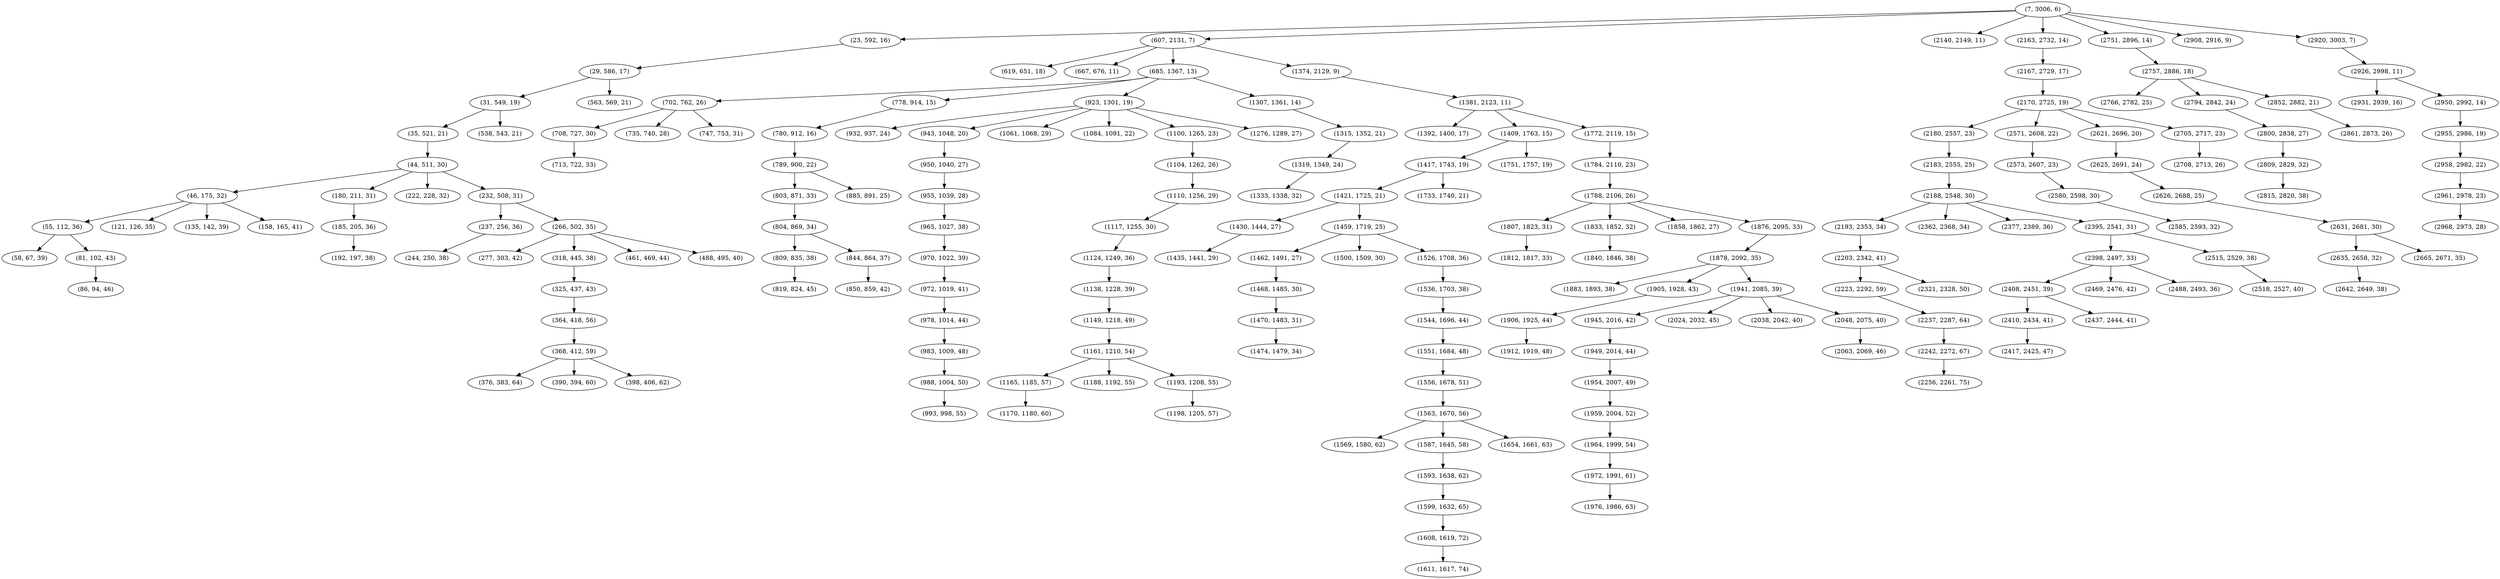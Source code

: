 digraph tree {
    "(7, 3006, 6)";
    "(23, 592, 16)";
    "(29, 586, 17)";
    "(31, 549, 19)";
    "(35, 521, 21)";
    "(44, 511, 30)";
    "(46, 175, 32)";
    "(55, 112, 36)";
    "(58, 67, 39)";
    "(81, 102, 43)";
    "(86, 94, 46)";
    "(121, 126, 35)";
    "(135, 142, 39)";
    "(158, 165, 41)";
    "(180, 211, 31)";
    "(185, 205, 36)";
    "(192, 197, 38)";
    "(222, 228, 32)";
    "(232, 508, 31)";
    "(237, 256, 36)";
    "(244, 250, 38)";
    "(266, 502, 35)";
    "(277, 303, 42)";
    "(318, 445, 38)";
    "(325, 437, 43)";
    "(364, 418, 56)";
    "(368, 412, 59)";
    "(376, 383, 64)";
    "(390, 394, 60)";
    "(398, 406, 62)";
    "(461, 469, 44)";
    "(488, 495, 40)";
    "(538, 543, 21)";
    "(563, 569, 21)";
    "(607, 2131, 7)";
    "(619, 651, 18)";
    "(667, 676, 11)";
    "(685, 1367, 13)";
    "(702, 762, 26)";
    "(708, 727, 30)";
    "(713, 722, 33)";
    "(735, 740, 28)";
    "(747, 753, 31)";
    "(778, 914, 15)";
    "(780, 912, 16)";
    "(789, 900, 22)";
    "(803, 871, 33)";
    "(804, 869, 34)";
    "(809, 835, 38)";
    "(819, 824, 45)";
    "(844, 864, 37)";
    "(850, 859, 42)";
    "(885, 891, 25)";
    "(923, 1301, 19)";
    "(932, 937, 24)";
    "(943, 1048, 20)";
    "(950, 1040, 27)";
    "(955, 1039, 28)";
    "(965, 1027, 38)";
    "(970, 1022, 39)";
    "(972, 1019, 41)";
    "(978, 1014, 44)";
    "(983, 1009, 48)";
    "(988, 1004, 50)";
    "(993, 998, 55)";
    "(1061, 1068, 29)";
    "(1084, 1091, 22)";
    "(1100, 1265, 23)";
    "(1104, 1262, 26)";
    "(1110, 1256, 29)";
    "(1117, 1255, 30)";
    "(1124, 1249, 36)";
    "(1138, 1228, 39)";
    "(1149, 1218, 49)";
    "(1161, 1210, 54)";
    "(1165, 1185, 57)";
    "(1170, 1180, 60)";
    "(1188, 1192, 55)";
    "(1193, 1208, 55)";
    "(1198, 1205, 57)";
    "(1276, 1289, 27)";
    "(1307, 1361, 14)";
    "(1315, 1352, 21)";
    "(1319, 1349, 24)";
    "(1333, 1338, 32)";
    "(1374, 2129, 9)";
    "(1381, 2123, 11)";
    "(1392, 1400, 17)";
    "(1409, 1763, 15)";
    "(1417, 1743, 19)";
    "(1421, 1725, 21)";
    "(1430, 1444, 27)";
    "(1435, 1441, 29)";
    "(1459, 1719, 25)";
    "(1462, 1491, 27)";
    "(1468, 1485, 30)";
    "(1470, 1483, 31)";
    "(1474, 1479, 34)";
    "(1500, 1509, 30)";
    "(1526, 1708, 36)";
    "(1536, 1703, 38)";
    "(1544, 1696, 44)";
    "(1551, 1684, 48)";
    "(1556, 1678, 51)";
    "(1563, 1670, 56)";
    "(1569, 1580, 62)";
    "(1587, 1645, 58)";
    "(1593, 1638, 62)";
    "(1599, 1632, 65)";
    "(1608, 1619, 72)";
    "(1611, 1617, 74)";
    "(1654, 1661, 63)";
    "(1733, 1740, 21)";
    "(1751, 1757, 19)";
    "(1772, 2119, 15)";
    "(1784, 2110, 23)";
    "(1788, 2106, 26)";
    "(1807, 1823, 31)";
    "(1812, 1817, 33)";
    "(1833, 1852, 32)";
    "(1840, 1846, 38)";
    "(1858, 1862, 27)";
    "(1876, 2095, 33)";
    "(1878, 2092, 35)";
    "(1883, 1893, 38)";
    "(1905, 1928, 43)";
    "(1906, 1925, 44)";
    "(1912, 1919, 48)";
    "(1941, 2085, 39)";
    "(1945, 2016, 42)";
    "(1949, 2014, 44)";
    "(1954, 2007, 49)";
    "(1959, 2004, 52)";
    "(1964, 1999, 54)";
    "(1972, 1991, 61)";
    "(1976, 1986, 63)";
    "(2024, 2032, 45)";
    "(2038, 2042, 40)";
    "(2048, 2075, 40)";
    "(2063, 2069, 46)";
    "(2140, 2149, 11)";
    "(2163, 2732, 14)";
    "(2167, 2729, 17)";
    "(2170, 2725, 19)";
    "(2180, 2557, 23)";
    "(2183, 2555, 25)";
    "(2188, 2548, 30)";
    "(2193, 2353, 34)";
    "(2203, 2342, 41)";
    "(2223, 2292, 59)";
    "(2237, 2287, 64)";
    "(2242, 2272, 67)";
    "(2256, 2261, 75)";
    "(2321, 2328, 50)";
    "(2362, 2368, 34)";
    "(2377, 2389, 36)";
    "(2395, 2541, 31)";
    "(2398, 2497, 33)";
    "(2408, 2451, 39)";
    "(2410, 2434, 41)";
    "(2417, 2425, 47)";
    "(2437, 2444, 41)";
    "(2469, 2476, 42)";
    "(2488, 2493, 36)";
    "(2515, 2529, 38)";
    "(2518, 2527, 40)";
    "(2571, 2608, 22)";
    "(2573, 2607, 23)";
    "(2580, 2598, 30)";
    "(2585, 2593, 32)";
    "(2621, 2696, 20)";
    "(2625, 2691, 24)";
    "(2626, 2688, 25)";
    "(2631, 2681, 30)";
    "(2635, 2658, 32)";
    "(2642, 2649, 38)";
    "(2665, 2671, 35)";
    "(2705, 2717, 23)";
    "(2708, 2713, 26)";
    "(2751, 2896, 14)";
    "(2757, 2886, 18)";
    "(2766, 2782, 25)";
    "(2794, 2842, 24)";
    "(2800, 2838, 27)";
    "(2809, 2829, 32)";
    "(2815, 2820, 38)";
    "(2852, 2882, 21)";
    "(2861, 2873, 26)";
    "(2908, 2916, 9)";
    "(2920, 3003, 7)";
    "(2926, 2998, 11)";
    "(2931, 2939, 16)";
    "(2950, 2992, 14)";
    "(2955, 2986, 19)";
    "(2958, 2982, 22)";
    "(2961, 2978, 23)";
    "(2968, 2973, 28)";
    "(7, 3006, 6)" -> "(23, 592, 16)";
    "(7, 3006, 6)" -> "(607, 2131, 7)";
    "(7, 3006, 6)" -> "(2140, 2149, 11)";
    "(7, 3006, 6)" -> "(2163, 2732, 14)";
    "(7, 3006, 6)" -> "(2751, 2896, 14)";
    "(7, 3006, 6)" -> "(2908, 2916, 9)";
    "(7, 3006, 6)" -> "(2920, 3003, 7)";
    "(23, 592, 16)" -> "(29, 586, 17)";
    "(29, 586, 17)" -> "(31, 549, 19)";
    "(29, 586, 17)" -> "(563, 569, 21)";
    "(31, 549, 19)" -> "(35, 521, 21)";
    "(31, 549, 19)" -> "(538, 543, 21)";
    "(35, 521, 21)" -> "(44, 511, 30)";
    "(44, 511, 30)" -> "(46, 175, 32)";
    "(44, 511, 30)" -> "(180, 211, 31)";
    "(44, 511, 30)" -> "(222, 228, 32)";
    "(44, 511, 30)" -> "(232, 508, 31)";
    "(46, 175, 32)" -> "(55, 112, 36)";
    "(46, 175, 32)" -> "(121, 126, 35)";
    "(46, 175, 32)" -> "(135, 142, 39)";
    "(46, 175, 32)" -> "(158, 165, 41)";
    "(55, 112, 36)" -> "(58, 67, 39)";
    "(55, 112, 36)" -> "(81, 102, 43)";
    "(81, 102, 43)" -> "(86, 94, 46)";
    "(180, 211, 31)" -> "(185, 205, 36)";
    "(185, 205, 36)" -> "(192, 197, 38)";
    "(232, 508, 31)" -> "(237, 256, 36)";
    "(232, 508, 31)" -> "(266, 502, 35)";
    "(237, 256, 36)" -> "(244, 250, 38)";
    "(266, 502, 35)" -> "(277, 303, 42)";
    "(266, 502, 35)" -> "(318, 445, 38)";
    "(266, 502, 35)" -> "(461, 469, 44)";
    "(266, 502, 35)" -> "(488, 495, 40)";
    "(318, 445, 38)" -> "(325, 437, 43)";
    "(325, 437, 43)" -> "(364, 418, 56)";
    "(364, 418, 56)" -> "(368, 412, 59)";
    "(368, 412, 59)" -> "(376, 383, 64)";
    "(368, 412, 59)" -> "(390, 394, 60)";
    "(368, 412, 59)" -> "(398, 406, 62)";
    "(607, 2131, 7)" -> "(619, 651, 18)";
    "(607, 2131, 7)" -> "(667, 676, 11)";
    "(607, 2131, 7)" -> "(685, 1367, 13)";
    "(607, 2131, 7)" -> "(1374, 2129, 9)";
    "(685, 1367, 13)" -> "(702, 762, 26)";
    "(685, 1367, 13)" -> "(778, 914, 15)";
    "(685, 1367, 13)" -> "(923, 1301, 19)";
    "(685, 1367, 13)" -> "(1307, 1361, 14)";
    "(702, 762, 26)" -> "(708, 727, 30)";
    "(702, 762, 26)" -> "(735, 740, 28)";
    "(702, 762, 26)" -> "(747, 753, 31)";
    "(708, 727, 30)" -> "(713, 722, 33)";
    "(778, 914, 15)" -> "(780, 912, 16)";
    "(780, 912, 16)" -> "(789, 900, 22)";
    "(789, 900, 22)" -> "(803, 871, 33)";
    "(789, 900, 22)" -> "(885, 891, 25)";
    "(803, 871, 33)" -> "(804, 869, 34)";
    "(804, 869, 34)" -> "(809, 835, 38)";
    "(804, 869, 34)" -> "(844, 864, 37)";
    "(809, 835, 38)" -> "(819, 824, 45)";
    "(844, 864, 37)" -> "(850, 859, 42)";
    "(923, 1301, 19)" -> "(932, 937, 24)";
    "(923, 1301, 19)" -> "(943, 1048, 20)";
    "(923, 1301, 19)" -> "(1061, 1068, 29)";
    "(923, 1301, 19)" -> "(1084, 1091, 22)";
    "(923, 1301, 19)" -> "(1100, 1265, 23)";
    "(923, 1301, 19)" -> "(1276, 1289, 27)";
    "(943, 1048, 20)" -> "(950, 1040, 27)";
    "(950, 1040, 27)" -> "(955, 1039, 28)";
    "(955, 1039, 28)" -> "(965, 1027, 38)";
    "(965, 1027, 38)" -> "(970, 1022, 39)";
    "(970, 1022, 39)" -> "(972, 1019, 41)";
    "(972, 1019, 41)" -> "(978, 1014, 44)";
    "(978, 1014, 44)" -> "(983, 1009, 48)";
    "(983, 1009, 48)" -> "(988, 1004, 50)";
    "(988, 1004, 50)" -> "(993, 998, 55)";
    "(1100, 1265, 23)" -> "(1104, 1262, 26)";
    "(1104, 1262, 26)" -> "(1110, 1256, 29)";
    "(1110, 1256, 29)" -> "(1117, 1255, 30)";
    "(1117, 1255, 30)" -> "(1124, 1249, 36)";
    "(1124, 1249, 36)" -> "(1138, 1228, 39)";
    "(1138, 1228, 39)" -> "(1149, 1218, 49)";
    "(1149, 1218, 49)" -> "(1161, 1210, 54)";
    "(1161, 1210, 54)" -> "(1165, 1185, 57)";
    "(1161, 1210, 54)" -> "(1188, 1192, 55)";
    "(1161, 1210, 54)" -> "(1193, 1208, 55)";
    "(1165, 1185, 57)" -> "(1170, 1180, 60)";
    "(1193, 1208, 55)" -> "(1198, 1205, 57)";
    "(1307, 1361, 14)" -> "(1315, 1352, 21)";
    "(1315, 1352, 21)" -> "(1319, 1349, 24)";
    "(1319, 1349, 24)" -> "(1333, 1338, 32)";
    "(1374, 2129, 9)" -> "(1381, 2123, 11)";
    "(1381, 2123, 11)" -> "(1392, 1400, 17)";
    "(1381, 2123, 11)" -> "(1409, 1763, 15)";
    "(1381, 2123, 11)" -> "(1772, 2119, 15)";
    "(1409, 1763, 15)" -> "(1417, 1743, 19)";
    "(1409, 1763, 15)" -> "(1751, 1757, 19)";
    "(1417, 1743, 19)" -> "(1421, 1725, 21)";
    "(1417, 1743, 19)" -> "(1733, 1740, 21)";
    "(1421, 1725, 21)" -> "(1430, 1444, 27)";
    "(1421, 1725, 21)" -> "(1459, 1719, 25)";
    "(1430, 1444, 27)" -> "(1435, 1441, 29)";
    "(1459, 1719, 25)" -> "(1462, 1491, 27)";
    "(1459, 1719, 25)" -> "(1500, 1509, 30)";
    "(1459, 1719, 25)" -> "(1526, 1708, 36)";
    "(1462, 1491, 27)" -> "(1468, 1485, 30)";
    "(1468, 1485, 30)" -> "(1470, 1483, 31)";
    "(1470, 1483, 31)" -> "(1474, 1479, 34)";
    "(1526, 1708, 36)" -> "(1536, 1703, 38)";
    "(1536, 1703, 38)" -> "(1544, 1696, 44)";
    "(1544, 1696, 44)" -> "(1551, 1684, 48)";
    "(1551, 1684, 48)" -> "(1556, 1678, 51)";
    "(1556, 1678, 51)" -> "(1563, 1670, 56)";
    "(1563, 1670, 56)" -> "(1569, 1580, 62)";
    "(1563, 1670, 56)" -> "(1587, 1645, 58)";
    "(1563, 1670, 56)" -> "(1654, 1661, 63)";
    "(1587, 1645, 58)" -> "(1593, 1638, 62)";
    "(1593, 1638, 62)" -> "(1599, 1632, 65)";
    "(1599, 1632, 65)" -> "(1608, 1619, 72)";
    "(1608, 1619, 72)" -> "(1611, 1617, 74)";
    "(1772, 2119, 15)" -> "(1784, 2110, 23)";
    "(1784, 2110, 23)" -> "(1788, 2106, 26)";
    "(1788, 2106, 26)" -> "(1807, 1823, 31)";
    "(1788, 2106, 26)" -> "(1833, 1852, 32)";
    "(1788, 2106, 26)" -> "(1858, 1862, 27)";
    "(1788, 2106, 26)" -> "(1876, 2095, 33)";
    "(1807, 1823, 31)" -> "(1812, 1817, 33)";
    "(1833, 1852, 32)" -> "(1840, 1846, 38)";
    "(1876, 2095, 33)" -> "(1878, 2092, 35)";
    "(1878, 2092, 35)" -> "(1883, 1893, 38)";
    "(1878, 2092, 35)" -> "(1905, 1928, 43)";
    "(1878, 2092, 35)" -> "(1941, 2085, 39)";
    "(1905, 1928, 43)" -> "(1906, 1925, 44)";
    "(1906, 1925, 44)" -> "(1912, 1919, 48)";
    "(1941, 2085, 39)" -> "(1945, 2016, 42)";
    "(1941, 2085, 39)" -> "(2024, 2032, 45)";
    "(1941, 2085, 39)" -> "(2038, 2042, 40)";
    "(1941, 2085, 39)" -> "(2048, 2075, 40)";
    "(1945, 2016, 42)" -> "(1949, 2014, 44)";
    "(1949, 2014, 44)" -> "(1954, 2007, 49)";
    "(1954, 2007, 49)" -> "(1959, 2004, 52)";
    "(1959, 2004, 52)" -> "(1964, 1999, 54)";
    "(1964, 1999, 54)" -> "(1972, 1991, 61)";
    "(1972, 1991, 61)" -> "(1976, 1986, 63)";
    "(2048, 2075, 40)" -> "(2063, 2069, 46)";
    "(2163, 2732, 14)" -> "(2167, 2729, 17)";
    "(2167, 2729, 17)" -> "(2170, 2725, 19)";
    "(2170, 2725, 19)" -> "(2180, 2557, 23)";
    "(2170, 2725, 19)" -> "(2571, 2608, 22)";
    "(2170, 2725, 19)" -> "(2621, 2696, 20)";
    "(2170, 2725, 19)" -> "(2705, 2717, 23)";
    "(2180, 2557, 23)" -> "(2183, 2555, 25)";
    "(2183, 2555, 25)" -> "(2188, 2548, 30)";
    "(2188, 2548, 30)" -> "(2193, 2353, 34)";
    "(2188, 2548, 30)" -> "(2362, 2368, 34)";
    "(2188, 2548, 30)" -> "(2377, 2389, 36)";
    "(2188, 2548, 30)" -> "(2395, 2541, 31)";
    "(2193, 2353, 34)" -> "(2203, 2342, 41)";
    "(2203, 2342, 41)" -> "(2223, 2292, 59)";
    "(2203, 2342, 41)" -> "(2321, 2328, 50)";
    "(2223, 2292, 59)" -> "(2237, 2287, 64)";
    "(2237, 2287, 64)" -> "(2242, 2272, 67)";
    "(2242, 2272, 67)" -> "(2256, 2261, 75)";
    "(2395, 2541, 31)" -> "(2398, 2497, 33)";
    "(2395, 2541, 31)" -> "(2515, 2529, 38)";
    "(2398, 2497, 33)" -> "(2408, 2451, 39)";
    "(2398, 2497, 33)" -> "(2469, 2476, 42)";
    "(2398, 2497, 33)" -> "(2488, 2493, 36)";
    "(2408, 2451, 39)" -> "(2410, 2434, 41)";
    "(2408, 2451, 39)" -> "(2437, 2444, 41)";
    "(2410, 2434, 41)" -> "(2417, 2425, 47)";
    "(2515, 2529, 38)" -> "(2518, 2527, 40)";
    "(2571, 2608, 22)" -> "(2573, 2607, 23)";
    "(2573, 2607, 23)" -> "(2580, 2598, 30)";
    "(2580, 2598, 30)" -> "(2585, 2593, 32)";
    "(2621, 2696, 20)" -> "(2625, 2691, 24)";
    "(2625, 2691, 24)" -> "(2626, 2688, 25)";
    "(2626, 2688, 25)" -> "(2631, 2681, 30)";
    "(2631, 2681, 30)" -> "(2635, 2658, 32)";
    "(2631, 2681, 30)" -> "(2665, 2671, 35)";
    "(2635, 2658, 32)" -> "(2642, 2649, 38)";
    "(2705, 2717, 23)" -> "(2708, 2713, 26)";
    "(2751, 2896, 14)" -> "(2757, 2886, 18)";
    "(2757, 2886, 18)" -> "(2766, 2782, 25)";
    "(2757, 2886, 18)" -> "(2794, 2842, 24)";
    "(2757, 2886, 18)" -> "(2852, 2882, 21)";
    "(2794, 2842, 24)" -> "(2800, 2838, 27)";
    "(2800, 2838, 27)" -> "(2809, 2829, 32)";
    "(2809, 2829, 32)" -> "(2815, 2820, 38)";
    "(2852, 2882, 21)" -> "(2861, 2873, 26)";
    "(2920, 3003, 7)" -> "(2926, 2998, 11)";
    "(2926, 2998, 11)" -> "(2931, 2939, 16)";
    "(2926, 2998, 11)" -> "(2950, 2992, 14)";
    "(2950, 2992, 14)" -> "(2955, 2986, 19)";
    "(2955, 2986, 19)" -> "(2958, 2982, 22)";
    "(2958, 2982, 22)" -> "(2961, 2978, 23)";
    "(2961, 2978, 23)" -> "(2968, 2973, 28)";
}
